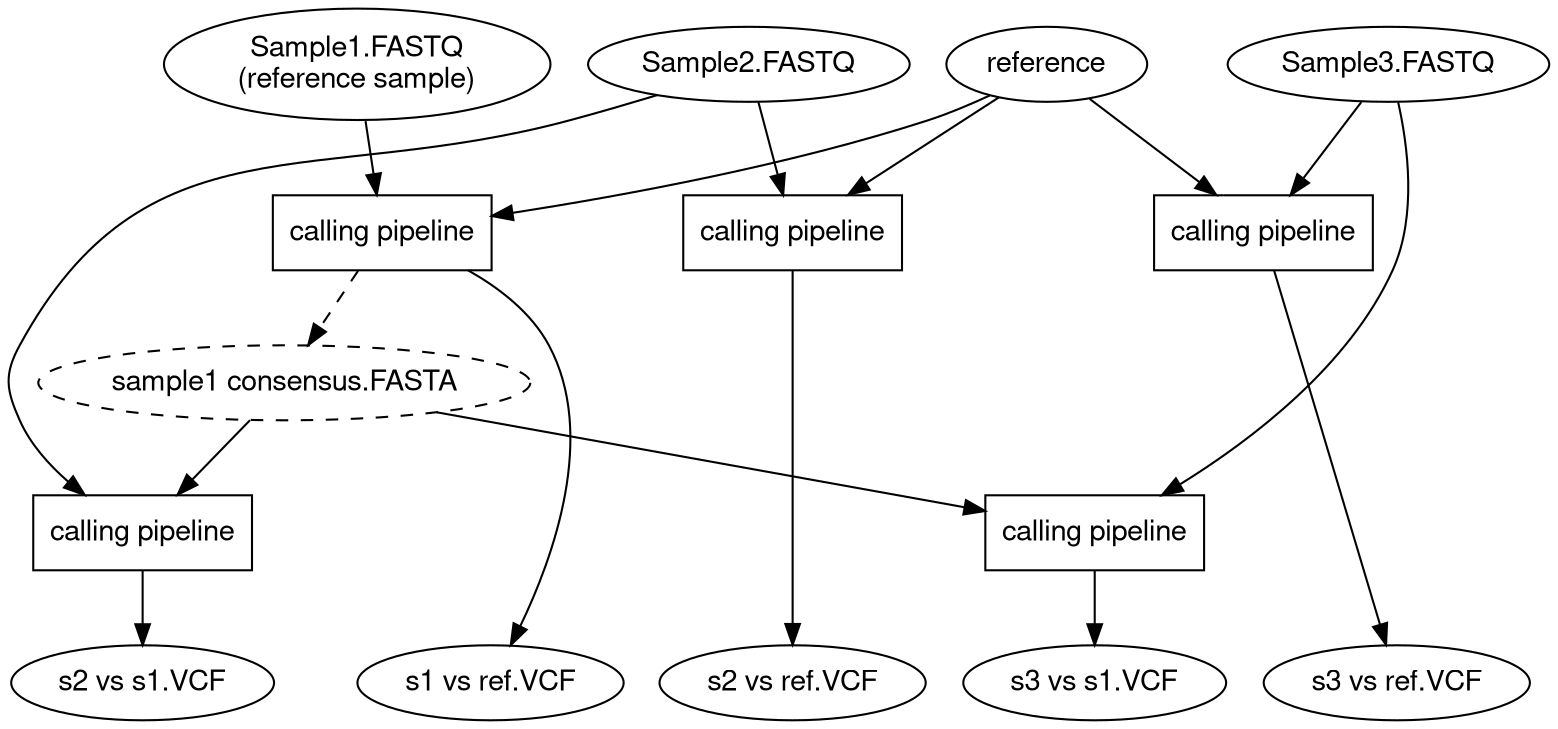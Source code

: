 digraph mygraph {
  fontname="Helvetica,Arial,sans-serif"
  node [fontname="Helvetica,Arial,sans-serif"]
  edge [fontname="Helvetica,Arial,sans-serif"]

  {
    rank = "same";
    node [shape=ellipse]
    reference
    s1 [label="Sample1.FASTQ\n(reference sample)"]
    s2 [label="Sample2.FASTQ"]
    s3 [label="Sample3.FASTQ"]
  }

  {
    node [shape=box, label="calling pipeline"]
    c1r
    c2r
    c3r
    c21
    c31
  }

  {
    rank = "same";
    node [shape=ellipse]
    s1r [label="s1 vs ref.VCF"]
    s2r [label="s2 vs ref.VCF"]
    s3r [label="s3 vs ref.VCF"]
    s21 [label="s2 vs s1.VCF"]
    s31 [label="s3 vs s1.VCF"]
  }

  s1cons [shape=ellipse, style=dashed, label="sample1 consensus.FASTA"]

  s1 -> c1r -> s1r
  s2 -> c2r -> s2r
  s3 -> c3r -> s3r
  reference -> {c1r c2r c3r}

  c1r -> s1cons [style=dashed]
  s1cons -> {c21 c31}
  s2 -> c21 -> s21
  s3 -> c31 -> s31
  
  
}
